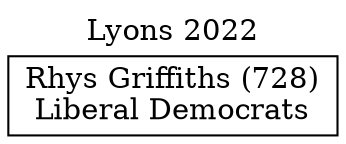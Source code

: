// House preference flow
digraph "Rhys Griffiths (728)_Lyons_2022" {
	graph [label="Lyons 2022" labelloc=t mclimit=10]
	node [shape=box]
	"Rhys Griffiths (728)" [label="Rhys Griffiths (728)
Liberal Democrats"]
}
